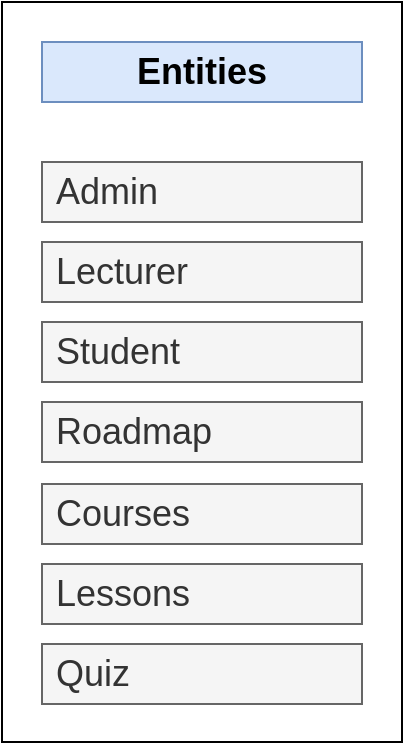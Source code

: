 <mxfile version="20.4.0" type="github">
  <diagram id="ELzksmDTUetFW_sS62uW" name="Page-1">
    <mxGraphModel dx="1176" dy="854" grid="1" gridSize="10" guides="1" tooltips="1" connect="1" arrows="1" fold="1" page="1" pageScale="1" pageWidth="1169" pageHeight="827" math="0" shadow="0">
      <root>
        <mxCell id="0" />
        <mxCell id="1" parent="0" />
        <mxCell id="PkQi8sEh-UZbKDsbQBtw-1" value="" style="rounded=0;whiteSpace=wrap;html=1;align=left;" vertex="1" parent="1">
          <mxGeometry x="40" y="40" width="200" height="370" as="geometry" />
        </mxCell>
        <mxCell id="PkQi8sEh-UZbKDsbQBtw-2" value="&lt;b&gt;&lt;font style=&quot;font-size: 18px;&quot;&gt;Entities&lt;/font&gt;&lt;/b&gt;" style="text;html=1;strokeColor=#6c8ebf;fillColor=#dae8fc;align=center;verticalAlign=middle;whiteSpace=wrap;rounded=0;" vertex="1" parent="1">
          <mxGeometry x="60" y="60" width="160" height="30" as="geometry" />
        </mxCell>
        <mxCell id="PkQi8sEh-UZbKDsbQBtw-3" value="&amp;nbsp;Admin" style="text;html=1;strokeColor=#666666;fillColor=#f5f5f5;align=left;verticalAlign=middle;whiteSpace=wrap;rounded=0;fontSize=18;fontColor=#333333;" vertex="1" parent="1">
          <mxGeometry x="60" y="120" width="160" height="30" as="geometry" />
        </mxCell>
        <mxCell id="PkQi8sEh-UZbKDsbQBtw-4" value="&amp;nbsp;Courses" style="text;html=1;strokeColor=#666666;fillColor=#f5f5f5;align=left;verticalAlign=middle;whiteSpace=wrap;rounded=0;fontSize=18;fontColor=#333333;" vertex="1" parent="1">
          <mxGeometry x="60" y="281" width="160" height="30" as="geometry" />
        </mxCell>
        <mxCell id="PkQi8sEh-UZbKDsbQBtw-5" value="&amp;nbsp;Lessons" style="text;html=1;strokeColor=#666666;fillColor=#f5f5f5;align=left;verticalAlign=middle;whiteSpace=wrap;rounded=0;fontSize=18;fontColor=#333333;" vertex="1" parent="1">
          <mxGeometry x="60" y="321" width="160" height="30" as="geometry" />
        </mxCell>
        <mxCell id="PkQi8sEh-UZbKDsbQBtw-6" value="&amp;nbsp;Quiz" style="text;html=1;strokeColor=#666666;fillColor=#f5f5f5;align=left;verticalAlign=middle;whiteSpace=wrap;rounded=0;fontSize=18;fontColor=#333333;" vertex="1" parent="1">
          <mxGeometry x="60" y="361" width="160" height="30" as="geometry" />
        </mxCell>
        <mxCell id="PkQi8sEh-UZbKDsbQBtw-7" value="&amp;nbsp;Lecturer" style="text;html=1;strokeColor=#666666;fillColor=#f5f5f5;align=left;verticalAlign=middle;whiteSpace=wrap;rounded=0;fontSize=18;fontColor=#333333;" vertex="1" parent="1">
          <mxGeometry x="60" y="160" width="160" height="30" as="geometry" />
        </mxCell>
        <mxCell id="PkQi8sEh-UZbKDsbQBtw-8" value="&amp;nbsp;Student" style="text;html=1;strokeColor=#666666;fillColor=#f5f5f5;align=left;verticalAlign=middle;whiteSpace=wrap;rounded=0;fontSize=18;fontColor=#333333;" vertex="1" parent="1">
          <mxGeometry x="60" y="200" width="160" height="30" as="geometry" />
        </mxCell>
        <mxCell id="PkQi8sEh-UZbKDsbQBtw-9" value="&amp;nbsp;Roadmap" style="text;html=1;strokeColor=#666666;fillColor=#f5f5f5;align=left;verticalAlign=middle;whiteSpace=wrap;rounded=0;fontSize=18;fontColor=#333333;" vertex="1" parent="1">
          <mxGeometry x="60" y="240" width="160" height="30" as="geometry" />
        </mxCell>
      </root>
    </mxGraphModel>
  </diagram>
</mxfile>
